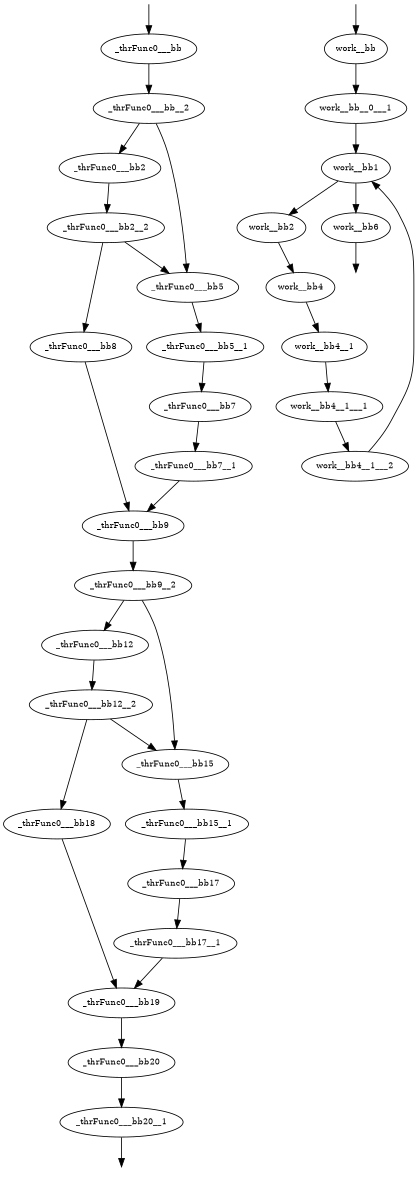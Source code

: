 digraph CFG {
size="10,8"
rankdir="TB"
orientation="portrait"
fontsize=10;
   subgraph "_thrFunc0_" {
   "_thrFunc0_0"[label="_thrFunc0___bb",fontsize=10,width=0.01]
   "_thrFunc0_1"[label="_thrFunc0___bb__2",fontsize=10,width=0.01]
   "_thrFunc0_2"[label="_thrFunc0___bb2",fontsize=10,width=0.01]
   "_thrFunc0_3"[label="_thrFunc0___bb2__2",fontsize=10,width=0.01]
   "_thrFunc0_4"[label="_thrFunc0___bb5",fontsize=10,width=0.01]
   "_thrFunc0_5"[label="_thrFunc0___bb5__1",fontsize=10,width=0.01]
   "_thrFunc0_6"[label="_thrFunc0___bb7",fontsize=10,width=0.01]
   "_thrFunc0_7"[label="_thrFunc0___bb7__1",fontsize=10,width=0.01]
   "_thrFunc0_8"[label="_thrFunc0___bb8",fontsize=10,width=0.01]
   "_thrFunc0_9"[label="_thrFunc0___bb9",fontsize=10,width=0.01]
   "_thrFunc0_10"[label="_thrFunc0___bb9__2",fontsize=10,width=0.01]
   "_thrFunc0_11"[label="_thrFunc0___bb12",fontsize=10,width=0.01]
   "_thrFunc0_12"[label="_thrFunc0___bb12__2",fontsize=10,width=0.01]
   "_thrFunc0_13"[label="_thrFunc0___bb15",fontsize=10,width=0.01]
   "_thrFunc0_14"[label="_thrFunc0___bb15__1",fontsize=10,width=0.01]
   "_thrFunc0_15"[label="_thrFunc0___bb17",fontsize=10,width=0.01]
   "_thrFunc0_16"[label="_thrFunc0___bb17__1",fontsize=10,width=0.01]
   "_thrFunc0_17"[label="_thrFunc0___bb18",fontsize=10,width=0.01]
   "_thrFunc0_18"[label="_thrFunc0___bb19",fontsize=10,width=0.01]
   "_thrFunc0_19"[label="_thrFunc0___bb20",fontsize=10,width=0.01]
   "_thrFunc0_20"[label="_thrFunc0___bb20__1",fontsize=10,width=0.01]
   "_thrFunc0_0" -> "_thrFunc0_1"
   "_thrFunc0_1" -> "_thrFunc0_4"
   "_thrFunc0_1" -> "_thrFunc0_2"
   "_thrFunc0_2" -> "_thrFunc0_3"
   "_thrFunc0_3" -> "_thrFunc0_4"
   "_thrFunc0_3" -> "_thrFunc0_8"
   "_thrFunc0_4" -> "_thrFunc0_5"
   "_thrFunc0_5" -> "_thrFunc0_6"
   "_thrFunc0_6" -> "_thrFunc0_7"
   "_thrFunc0_7" -> "_thrFunc0_9"
   "_thrFunc0_8" -> "_thrFunc0_9"
   "_thrFunc0_9" -> "_thrFunc0_10"
   "_thrFunc0_10" -> "_thrFunc0_13"
   "_thrFunc0_10" -> "_thrFunc0_11"
   "_thrFunc0_11" -> "_thrFunc0_12"
   "_thrFunc0_12" -> "_thrFunc0_13"
   "_thrFunc0_12" -> "_thrFunc0_17"
   "_thrFunc0_13" -> "_thrFunc0_14"
   "_thrFunc0_14" -> "_thrFunc0_15"
   "_thrFunc0_15" -> "_thrFunc0_16"
   "_thrFunc0_16" -> "_thrFunc0_18"
   "_thrFunc0_17" -> "_thrFunc0_18"
   "_thrFunc0_18" -> "_thrFunc0_19"
   "_thrFunc0_19" -> "_thrFunc0_20"
   "_thrFunc0__entry" [label="",color="white",height="0.01",fontsize=10,width=0.01]
   "_thrFunc0__entry" -> "_thrFunc0_0"
   "_thrFunc0__exit" [label="",color="white",fontsize=10,width=0.01]
   "_thrFunc0_20" -> "_thrFunc0__exit"
}
   subgraph "work" {
   "work0"[label="work__bb",fontsize=10,width=0.01]
   "work1"[label="work__bb__0___1",fontsize=10,width=0.01]
   "work2"[label="work__bb1",fontsize=10,width=0.01]
   "work3"[label="work__bb2",fontsize=10,width=0.01]
   "work4"[label="work__bb4",fontsize=10,width=0.01]
   "work5"[label="work__bb4__1",fontsize=10,width=0.01]
   "work6"[label="work__bb4__1___1",fontsize=10,width=0.01]
   "work7"[label="work__bb4__1___2",fontsize=10,width=0.01]
   "work8"[label="work__bb6",fontsize=10,width=0.01]
   "work0" -> "work1"
   "work1" -> "work2"
   "work2" -> "work3"
   "work2" -> "work8"
   "work3" -> "work4"
   "work4" -> "work5"
   "work5" -> "work6"
   "work6" -> "work7"
   "work7" -> "work2"
   "work_entry" [label="",color="white",height="0.01",fontsize=10,width=0.01]
   "work_entry" -> "work0"
   "work_exit" [label="",color="white",fontsize=10,width=0.01]
   "work8" -> "work_exit"
}
}
